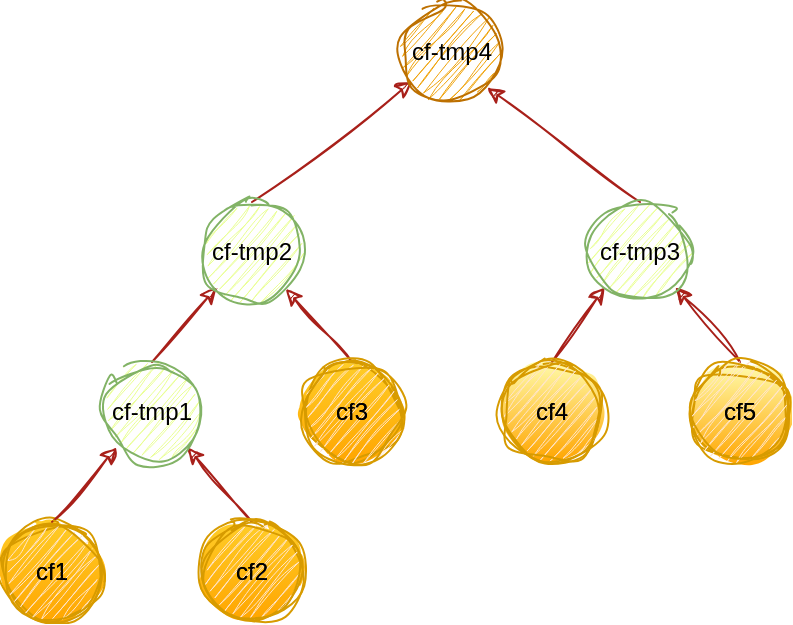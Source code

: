 <mxfile version="21.6.6" type="github" pages="5">
  <diagram name="第 1 页" id="LXAT2Luc7dhH_AOjybZF">
    <mxGraphModel dx="1050" dy="534" grid="1" gridSize="10" guides="1" tooltips="1" connect="1" arrows="1" fold="1" page="1" pageScale="1" pageWidth="827" pageHeight="1169" math="0" shadow="0">
      <root>
        <mxCell id="0" />
        <mxCell id="1" parent="0" />
        <mxCell id="K3JCw_G1mMEZ7kwNVYyT-5" value="cf1" style="ellipse;whiteSpace=wrap;html=1;aspect=fixed;labelBackgroundColor=none;fillColor=#ffcd28;strokeColor=#d79b00;gradientColor=#ffa500;rounded=1;sketch=1;curveFitting=1;jiggle=2;" parent="1" vertex="1">
          <mxGeometry x="70" y="320" width="50" height="50" as="geometry" />
        </mxCell>
        <mxCell id="K3JCw_G1mMEZ7kwNVYyT-17" style="rounded=1;orthogonalLoop=1;jettySize=auto;html=1;exitX=0.5;exitY=0;exitDx=0;exitDy=0;entryX=1;entryY=1;entryDx=0;entryDy=0;labelBackgroundColor=none;strokeColor=#A8201A;fontColor=default;sketch=1;curveFitting=1;jiggle=2;" parent="1" source="K3JCw_G1mMEZ7kwNVYyT-10" target="K3JCw_G1mMEZ7kwNVYyT-14" edge="1">
          <mxGeometry relative="1" as="geometry" />
        </mxCell>
        <mxCell id="K3JCw_G1mMEZ7kwNVYyT-10" value="cf2" style="ellipse;whiteSpace=wrap;html=1;aspect=fixed;labelBackgroundColor=none;fillColor=#ffcd28;strokeColor=#d79b00;gradientColor=#ffa500;rounded=1;sketch=1;curveFitting=1;jiggle=2;" parent="1" vertex="1">
          <mxGeometry x="170" y="320" width="50" height="50" as="geometry" />
        </mxCell>
        <mxCell id="K3JCw_G1mMEZ7kwNVYyT-20" style="rounded=1;orthogonalLoop=1;jettySize=auto;html=1;exitX=0.5;exitY=0;exitDx=0;exitDy=0;labelBackgroundColor=none;strokeColor=#A8201A;fontColor=default;sketch=1;curveFitting=1;jiggle=2;" parent="1" source="K3JCw_G1mMEZ7kwNVYyT-11" target="K3JCw_G1mMEZ7kwNVYyT-18" edge="1">
          <mxGeometry relative="1" as="geometry" />
        </mxCell>
        <mxCell id="K3JCw_G1mMEZ7kwNVYyT-11" value="cf3" style="ellipse;whiteSpace=wrap;html=1;aspect=fixed;labelBackgroundColor=none;fillColor=#ffcd28;strokeColor=#d79b00;gradientColor=#ffa500;rounded=1;shadow=0;sketch=1;curveFitting=1;jiggle=2;" parent="1" vertex="1">
          <mxGeometry x="220" y="240" width="50" height="50" as="geometry" />
        </mxCell>
        <mxCell id="K3JCw_G1mMEZ7kwNVYyT-22" style="rounded=1;orthogonalLoop=1;jettySize=auto;html=1;exitX=0.5;exitY=0;exitDx=0;exitDy=0;entryX=0;entryY=1;entryDx=0;entryDy=0;labelBackgroundColor=none;strokeColor=#A8201A;fontColor=default;sketch=1;curveFitting=1;jiggle=2;" parent="1" source="K3JCw_G1mMEZ7kwNVYyT-12" target="K3JCw_G1mMEZ7kwNVYyT-21" edge="1">
          <mxGeometry relative="1" as="geometry" />
        </mxCell>
        <mxCell id="K3JCw_G1mMEZ7kwNVYyT-12" value="cf4" style="ellipse;whiteSpace=wrap;html=1;aspect=fixed;labelBackgroundColor=none;fillColor=#FFFCAD;strokeColor=#d79b00;gradientColor=#ffa500;rounded=1;sketch=1;curveFitting=1;jiggle=2;" parent="1" vertex="1">
          <mxGeometry x="320" y="240" width="50" height="50" as="geometry" />
        </mxCell>
        <mxCell id="K3JCw_G1mMEZ7kwNVYyT-23" style="rounded=1;orthogonalLoop=1;jettySize=auto;html=1;exitX=0.5;exitY=0;exitDx=0;exitDy=0;entryX=1;entryY=1;entryDx=0;entryDy=0;labelBackgroundColor=none;strokeColor=#A8201A;fontColor=default;sketch=1;curveFitting=1;jiggle=2;" parent="1" source="K3JCw_G1mMEZ7kwNVYyT-13" target="K3JCw_G1mMEZ7kwNVYyT-21" edge="1">
          <mxGeometry relative="1" as="geometry" />
        </mxCell>
        <mxCell id="K3JCw_G1mMEZ7kwNVYyT-13" value="cf5" style="ellipse;whiteSpace=wrap;html=1;aspect=fixed;labelBackgroundColor=none;fillColor=#FFFCAD;strokeColor=#d79b00;gradientColor=#ffa500;rounded=1;sketch=1;curveFitting=1;jiggle=2;" parent="1" vertex="1">
          <mxGeometry x="414" y="240" width="50" height="50" as="geometry" />
        </mxCell>
        <mxCell id="K3JCw_G1mMEZ7kwNVYyT-19" style="rounded=1;orthogonalLoop=1;jettySize=auto;html=1;exitX=0.5;exitY=0;exitDx=0;exitDy=0;entryX=0;entryY=1;entryDx=0;entryDy=0;labelBackgroundColor=none;strokeColor=#A8201A;fontColor=default;sketch=1;curveFitting=1;jiggle=2;" parent="1" source="K3JCw_G1mMEZ7kwNVYyT-14" target="K3JCw_G1mMEZ7kwNVYyT-18" edge="1">
          <mxGeometry relative="1" as="geometry" />
        </mxCell>
        <mxCell id="K3JCw_G1mMEZ7kwNVYyT-14" value="cf-tmp1" style="ellipse;whiteSpace=wrap;html=1;aspect=fixed;labelBackgroundColor=none;fillColor=#EAFF94;strokeColor=#82b366;rounded=1;sketch=1;curveFitting=1;jiggle=2;" parent="1" vertex="1">
          <mxGeometry x="120" y="240" width="50" height="50" as="geometry" />
        </mxCell>
        <mxCell id="K3JCw_G1mMEZ7kwNVYyT-16" value="" style="endArrow=classic;html=1;rounded=1;exitX=0.5;exitY=0;exitDx=0;exitDy=0;entryX=0;entryY=1;entryDx=0;entryDy=0;labelBackgroundColor=none;strokeColor=#A8201A;fontColor=default;sketch=1;curveFitting=1;jiggle=2;" parent="1" source="K3JCw_G1mMEZ7kwNVYyT-5" target="K3JCw_G1mMEZ7kwNVYyT-14" edge="1">
          <mxGeometry width="50" height="50" relative="1" as="geometry">
            <mxPoint x="390" y="310" as="sourcePoint" />
            <mxPoint x="440" y="260" as="targetPoint" />
          </mxGeometry>
        </mxCell>
        <mxCell id="K3JCw_G1mMEZ7kwNVYyT-25" style="rounded=1;orthogonalLoop=1;jettySize=auto;html=1;exitX=0.5;exitY=0;exitDx=0;exitDy=0;labelBackgroundColor=none;strokeColor=#A8201A;fontColor=default;sketch=1;curveFitting=1;jiggle=2;" parent="1" source="K3JCw_G1mMEZ7kwNVYyT-18" target="K3JCw_G1mMEZ7kwNVYyT-24" edge="1">
          <mxGeometry relative="1" as="geometry" />
        </mxCell>
        <mxCell id="K3JCw_G1mMEZ7kwNVYyT-18" value="cf-tmp2" style="ellipse;whiteSpace=wrap;html=1;aspect=fixed;labelBackgroundColor=none;fillColor=#EAFF94;strokeColor=#82b366;rounded=1;sketch=1;curveFitting=1;jiggle=2;" parent="1" vertex="1">
          <mxGeometry x="170" y="160" width="50" height="50" as="geometry" />
        </mxCell>
        <mxCell id="K3JCw_G1mMEZ7kwNVYyT-26" style="rounded=1;orthogonalLoop=1;jettySize=auto;html=1;exitX=0.5;exitY=0;exitDx=0;exitDy=0;entryX=1;entryY=1;entryDx=0;entryDy=0;labelBackgroundColor=none;strokeColor=#A8201A;fontColor=default;sketch=1;curveFitting=1;jiggle=2;" parent="1" source="K3JCw_G1mMEZ7kwNVYyT-21" target="K3JCw_G1mMEZ7kwNVYyT-24" edge="1">
          <mxGeometry relative="1" as="geometry" />
        </mxCell>
        <mxCell id="K3JCw_G1mMEZ7kwNVYyT-21" value="cf-tmp3" style="ellipse;whiteSpace=wrap;html=1;aspect=fixed;labelBackgroundColor=none;fillColor=#EAFF94;strokeColor=#82b366;rounded=1;sketch=1;curveFitting=1;jiggle=2;" parent="1" vertex="1">
          <mxGeometry x="364" y="160" width="50" height="50" as="geometry" />
        </mxCell>
        <mxCell id="K3JCw_G1mMEZ7kwNVYyT-24" value="cf-tmp4" style="ellipse;whiteSpace=wrap;html=1;aspect=fixed;labelBackgroundColor=none;fillColor=#f0a30a;strokeColor=#BD7000;fontColor=#000000;rounded=1;sketch=1;curveFitting=1;jiggle=2;" parent="1" vertex="1">
          <mxGeometry x="270" y="60" width="50" height="50" as="geometry" />
        </mxCell>
        <mxCell id="K3JCw_G1mMEZ7kwNVYyT-35" value="cf1" style="ellipse;whiteSpace=wrap;html=1;aspect=fixed;labelBackgroundColor=none;fillColor=#ffe6cc;strokeColor=#d79b00;rounded=1;sketch=1;curveFitting=1;jiggle=2;" parent="1" vertex="1">
          <mxGeometry x="70" y="320" width="50" height="50" as="geometry" />
        </mxCell>
        <mxCell id="K3JCw_G1mMEZ7kwNVYyT-36" value="cf2" style="ellipse;whiteSpace=wrap;html=1;aspect=fixed;labelBackgroundColor=none;fillColor=#ffe6cc;strokeColor=#d79b00;rounded=1;sketch=1;curveFitting=1;jiggle=2;" parent="1" vertex="1">
          <mxGeometry x="170" y="320" width="50" height="50" as="geometry" />
        </mxCell>
        <mxCell id="K3JCw_G1mMEZ7kwNVYyT-37" value="cf3" style="ellipse;whiteSpace=wrap;html=1;aspect=fixed;labelBackgroundColor=none;fillColor=#ffe6cc;strokeColor=#d79b00;rounded=1;shadow=0;sketch=1;curveFitting=1;jiggle=2;" parent="1" vertex="1">
          <mxGeometry x="220" y="240" width="50" height="50" as="geometry" />
        </mxCell>
        <mxCell id="K3JCw_G1mMEZ7kwNVYyT-42" value="cf5" style="ellipse;whiteSpace=wrap;html=1;aspect=fixed;labelBackgroundColor=none;fillColor=#ffe6cc;strokeColor=#d79b00;rounded=1;sketch=1;curveFitting=1;jiggle=2;" parent="1" vertex="1">
          <mxGeometry x="414" y="240" width="50" height="50" as="geometry" />
        </mxCell>
        <mxCell id="K3JCw_G1mMEZ7kwNVYyT-43" value="cf4" style="ellipse;whiteSpace=wrap;html=1;aspect=fixed;labelBackgroundColor=none;fillColor=#ffe6cc;strokeColor=#d79b00;rounded=1;sketch=1;curveFitting=1;jiggle=2;" parent="1" vertex="1">
          <mxGeometry x="320" y="240" width="50" height="50" as="geometry" />
        </mxCell>
      </root>
    </mxGraphModel>
  </diagram>
  <diagram id="FbUwRiShPFvnGJdbh5Nm" name="第 2 页">
    <mxGraphModel dx="1050" dy="534" grid="1" gridSize="10" guides="1" tooltips="1" connect="1" arrows="1" fold="1" page="1" pageScale="1" pageWidth="827" pageHeight="1169" math="0" shadow="0">
      <root>
        <mxCell id="0" />
        <mxCell id="1" parent="0" />
        <mxCell id="YNH4hVQxoiGxfMYPuk_M-8" value="cp" style="swimlane;whiteSpace=wrap;html=1;sketch=1;hachureGap=4;jiggle=2;curveFitting=1;fontFamily=Architects Daughter;fontSource=https%3A%2F%2Ffonts.googleapis.com%2Fcss%3Ffamily%3DArchitects%2BDaughter;fontSize=20;fillColor=#d5e8d4;strokeColor=#82b366;" parent="1" vertex="1">
          <mxGeometry x="270" y="40" width="200" height="190" as="geometry" />
        </mxCell>
        <mxCell id="YNH4hVQxoiGxfMYPuk_M-3" value="cf" style="rounded=0;whiteSpace=wrap;html=1;sketch=1;hachureGap=4;jiggle=2;curveFitting=1;fontFamily=Architects Daughter;fontSource=https%3A%2F%2Ffonts.googleapis.com%2Fcss%3Ffamily%3DArchitects%2BDaughter;fontSize=20;fillColor=#fff2cc;strokeColor=#d6b656;" parent="YNH4hVQxoiGxfMYPuk_M-8" vertex="1">
          <mxGeometry x="90" y="30" width="90" height="40" as="geometry" />
        </mxCell>
        <mxCell id="YNH4hVQxoiGxfMYPuk_M-9" value="dep" style="text;html=1;align=center;verticalAlign=middle;resizable=0;points=[];autosize=1;strokeColor=none;fillColor=none;fontSize=20;fontFamily=Architects Daughter;" parent="YNH4hVQxoiGxfMYPuk_M-8" vertex="1">
          <mxGeometry x="10" y="30" width="60" height="40" as="geometry" />
        </mxCell>
        <mxCell id="YNH4hVQxoiGxfMYPuk_M-10" value="cf" style="rounded=0;whiteSpace=wrap;html=1;sketch=1;hachureGap=4;jiggle=2;curveFitting=1;fontFamily=Architects Daughter;fontSource=https%3A%2F%2Ffonts.googleapis.com%2Fcss%3Ffamily%3DArchitects%2BDaughter;fontSize=20;fillColor=#fff2cc;strokeColor=#d6b656;" parent="YNH4hVQxoiGxfMYPuk_M-8" vertex="1">
          <mxGeometry x="90" y="80" width="90" height="40" as="geometry" />
        </mxCell>
        <mxCell id="YNH4hVQxoiGxfMYPuk_M-11" value="src" style="text;html=1;align=center;verticalAlign=middle;resizable=0;points=[];autosize=1;strokeColor=none;fillColor=none;fontSize=20;fontFamily=Architects Daughter;" parent="YNH4hVQxoiGxfMYPuk_M-8" vertex="1">
          <mxGeometry x="10" y="80" width="60" height="40" as="geometry" />
        </mxCell>
        <mxCell id="YNH4hVQxoiGxfMYPuk_M-13" value="fn" style="text;html=1;align=center;verticalAlign=middle;resizable=0;points=[];autosize=1;strokeColor=none;fillColor=none;fontSize=20;fontFamily=Architects Daughter;" parent="YNH4hVQxoiGxfMYPuk_M-8" vertex="1">
          <mxGeometry x="15" y="134" width="50" height="40" as="geometry" />
        </mxCell>
        <mxCell id="YNH4hVQxoiGxfMYPuk_M-15" value="fn" style="ellipse;whiteSpace=wrap;html=1;sketch=1;hachureGap=4;jiggle=2;curveFitting=1;fontFamily=Architects Daughter;fontSource=https%3A%2F%2Ffonts.googleapis.com%2Fcss%3Ffamily%3DArchitects%2BDaughter;fontSize=20;fillColor=#d5e8d4;strokeColor=#82b366;" parent="YNH4hVQxoiGxfMYPuk_M-8" vertex="1">
          <mxGeometry x="90" y="134" width="90" height="40" as="geometry" />
        </mxCell>
      </root>
    </mxGraphModel>
  </diagram>
  <diagram id="aX4FU4fKTrS_21iSkd5d" name="第 3 页">
    <mxGraphModel dx="1877" dy="534" grid="1" gridSize="10" guides="1" tooltips="1" connect="1" arrows="1" fold="1" page="1" pageScale="1" pageWidth="827" pageHeight="1169" math="0" shadow="0">
      <root>
        <mxCell id="0" />
        <mxCell id="1" parent="0" />
        <mxCell id="6LXy9FuUNTCNzrptZA1h-67" value="" style="edgeStyle=orthogonalEdgeStyle;rounded=0;hachureGap=4;orthogonalLoop=1;jettySize=auto;html=1;fontFamily=Architects Daughter;fontSource=https%3A%2F%2Ffonts.googleapis.com%2Fcss%3Ffamily%3DArchitects%2BDaughter;fontSize=16;exitX=1;exitY=0.5;exitDx=0;exitDy=0;strokeColor=#000000;" parent="1" source="6LXy9FuUNTCNzrptZA1h-62" target="6LXy9FuUNTCNzrptZA1h-66" edge="1">
          <mxGeometry relative="1" as="geometry" />
        </mxCell>
        <mxCell id="6LXy9FuUNTCNzrptZA1h-59" value="" style="shape=table;startSize=0;container=1;collapsible=0;childLayout=tableLayout;hachureGap=4;fontFamily=Architects Daughter;fontSource=https%3A%2F%2Ffonts.googleapis.com%2Fcss%3Ffamily%3DArchitects%2BDaughter;fontSize=20;fillColor=#fff2cc;strokeColor=#d6b656;" parent="1" vertex="1">
          <mxGeometry x="-70" y="100" width="120" height="80" as="geometry" />
        </mxCell>
        <mxCell id="6LXy9FuUNTCNzrptZA1h-60" value="" style="shape=tableRow;horizontal=0;startSize=0;swimlaneHead=0;swimlaneBody=0;strokeColor=inherit;top=0;left=0;bottom=0;right=0;collapsible=0;dropTarget=0;fillColor=none;points=[[0,0.5],[1,0.5]];portConstraint=eastwest;hachureGap=4;fontFamily=Architects Daughter;fontSource=https%3A%2F%2Ffonts.googleapis.com%2Fcss%3Ffamily%3DArchitects%2BDaughter;fontSize=20;" parent="6LXy9FuUNTCNzrptZA1h-59" vertex="1">
          <mxGeometry width="120" height="40" as="geometry" />
        </mxCell>
        <mxCell id="6LXy9FuUNTCNzrptZA1h-61" value="0" style="shape=partialRectangle;html=1;whiteSpace=wrap;connectable=0;strokeColor=inherit;overflow=hidden;fillColor=none;top=0;left=0;bottom=0;right=0;pointerEvents=1;hachureGap=4;fontFamily=Architects Daughter;fontSource=https%3A%2F%2Ffonts.googleapis.com%2Fcss%3Ffamily%3DArchitects%2BDaughter;fontSize=20;" parent="6LXy9FuUNTCNzrptZA1h-60" vertex="1">
          <mxGeometry width="120" height="40" as="geometry">
            <mxRectangle width="120" height="40" as="alternateBounds" />
          </mxGeometry>
        </mxCell>
        <mxCell id="6LXy9FuUNTCNzrptZA1h-62" value="" style="shape=tableRow;horizontal=0;startSize=0;swimlaneHead=0;swimlaneBody=0;strokeColor=inherit;top=0;left=0;bottom=0;right=0;collapsible=0;dropTarget=0;fillColor=none;points=[[0,0.5],[1,0.5]];portConstraint=eastwest;hachureGap=4;fontFamily=Architects Daughter;fontSource=https%3A%2F%2Ffonts.googleapis.com%2Fcss%3Ffamily%3DArchitects%2BDaughter;fontSize=20;" parent="6LXy9FuUNTCNzrptZA1h-59" vertex="1">
          <mxGeometry y="40" width="120" height="40" as="geometry" />
        </mxCell>
        <mxCell id="6LXy9FuUNTCNzrptZA1h-63" value="1" style="shape=partialRectangle;html=1;whiteSpace=wrap;connectable=0;strokeColor=inherit;overflow=hidden;fillColor=none;top=0;left=0;bottom=0;right=0;pointerEvents=1;hachureGap=4;fontFamily=Architects Daughter;fontSource=https%3A%2F%2Ffonts.googleapis.com%2Fcss%3Ffamily%3DArchitects%2BDaughter;fontSize=20;" parent="6LXy9FuUNTCNzrptZA1h-62" vertex="1">
          <mxGeometry width="120" height="40" as="geometry">
            <mxRectangle width="120" height="40" as="alternateBounds" />
          </mxGeometry>
        </mxCell>
        <mxCell id="6LXy9FuUNTCNzrptZA1h-69" value="" style="edgeStyle=orthogonalEdgeStyle;rounded=0;hachureGap=4;orthogonalLoop=1;jettySize=auto;html=1;fontFamily=Architects Daughter;fontSource=https%3A%2F%2Ffonts.googleapis.com%2Fcss%3Ffamily%3DArchitects%2BDaughter;fontSize=16;fillColor=#f8cecc;strokeColor=#000000;" parent="1" source="6LXy9FuUNTCNzrptZA1h-66" target="6LXy9FuUNTCNzrptZA1h-68" edge="1">
          <mxGeometry relative="1" as="geometry" />
        </mxCell>
        <mxCell id="6LXy9FuUNTCNzrptZA1h-66" value="A&lt;br&gt;3" style="ellipse;whiteSpace=wrap;html=1;fontSize=20;fontFamily=Architects Daughter;fillColor=#f8cecc;strokeColor=#b85450;startSize=0;hachureGap=4;fontSource=https%3A%2F%2Ffonts.googleapis.com%2Fcss%3Ffamily%3DArchitects%2BDaughter;" parent="1" vertex="1">
          <mxGeometry x="100" y="120" width="80" height="80" as="geometry" />
        </mxCell>
        <mxCell id="6LXy9FuUNTCNzrptZA1h-71" value="" style="edgeStyle=orthogonalEdgeStyle;rounded=0;hachureGap=4;orthogonalLoop=1;jettySize=auto;html=1;fontFamily=Architects Daughter;fontSource=https%3A%2F%2Ffonts.googleapis.com%2Fcss%3Ffamily%3DArchitects%2BDaughter;fontSize=16;fillColor=#f8cecc;strokeColor=#000000;" parent="1" source="6LXy9FuUNTCNzrptZA1h-68" target="6LXy9FuUNTCNzrptZA1h-70" edge="1">
          <mxGeometry relative="1" as="geometry" />
        </mxCell>
        <mxCell id="6LXy9FuUNTCNzrptZA1h-68" value="B&lt;br&gt;7" style="ellipse;whiteSpace=wrap;html=1;fontSize=20;fontFamily=Architects Daughter;fillColor=#f8cecc;strokeColor=#b85450;startSize=0;hachureGap=4;fontSource=https%3A%2F%2Ffonts.googleapis.com%2Fcss%3Ffamily%3DArchitects%2BDaughter;" parent="1" vertex="1">
          <mxGeometry x="230" y="120" width="80" height="80" as="geometry" />
        </mxCell>
        <mxCell id="6LXy9FuUNTCNzrptZA1h-73" value="" style="edgeStyle=orthogonalEdgeStyle;rounded=0;hachureGap=4;orthogonalLoop=1;jettySize=auto;html=1;fontFamily=Architects Daughter;fontSource=https%3A%2F%2Ffonts.googleapis.com%2Fcss%3Ffamily%3DArchitects%2BDaughter;fontSize=16;fillColor=#f8cecc;strokeColor=#000000;" parent="1" source="6LXy9FuUNTCNzrptZA1h-70" target="6LXy9FuUNTCNzrptZA1h-72" edge="1">
          <mxGeometry relative="1" as="geometry" />
        </mxCell>
        <mxCell id="6LXy9FuUNTCNzrptZA1h-70" value="C&lt;br&gt;5" style="ellipse;whiteSpace=wrap;html=1;fontSize=20;fontFamily=Architects Daughter;fillColor=#f8cecc;strokeColor=#b85450;startSize=0;hachureGap=4;fontSource=https%3A%2F%2Ffonts.googleapis.com%2Fcss%3Ffamily%3DArchitects%2BDaughter;" parent="1" vertex="1">
          <mxGeometry x="360" y="120" width="80" height="80" as="geometry" />
        </mxCell>
        <mxCell id="6LXy9FuUNTCNzrptZA1h-72" value="D&lt;br&gt;4" style="ellipse;whiteSpace=wrap;html=1;fontSize=20;fontFamily=Architects Daughter;fillColor=#f8cecc;strokeColor=#b85450;startSize=0;hachureGap=4;fontSource=https%3A%2F%2Ffonts.googleapis.com%2Fcss%3Ffamily%3DArchitects%2BDaughter;" parent="1" vertex="1">
          <mxGeometry x="490" y="120" width="80" height="80" as="geometry" />
        </mxCell>
        <mxCell id="6LXy9FuUNTCNzrptZA1h-75" value="" style="shape=table;startSize=0;container=1;collapsible=0;childLayout=tableLayout;hachureGap=4;fontFamily=Architects Daughter;fontSource=https%3A%2F%2Ffonts.googleapis.com%2Fcss%3Ffamily%3DArchitects%2BDaughter;fontSize=20;swimlaneLine=1;fillColor=#ffe6cc;strokeColor=#d79b00;swimlaneFillColor=none;gradientColor=none;" parent="1" vertex="1">
          <mxGeometry x="-60" y="320" width="120" height="160" as="geometry" />
        </mxCell>
        <mxCell id="6LXy9FuUNTCNzrptZA1h-76" value="" style="shape=tableRow;horizontal=0;startSize=0;swimlaneHead=0;swimlaneBody=0;strokeColor=#d79b00;top=0;left=0;bottom=0;right=0;collapsible=0;dropTarget=0;fillColor=#ffe6cc;points=[[0,0.5],[1,0.5]];portConstraint=eastwest;sketch=1;hachureGap=4;jiggle=2;curveFitting=1;fontFamily=Architects Daughter;fontSource=https%3A%2F%2Ffonts.googleapis.com%2Fcss%3Ffamily%3DArchitects%2BDaughter;fontSize=20;swimlaneLine=1;swimlaneFillColor=none;gradientColor=none;" parent="6LXy9FuUNTCNzrptZA1h-75" vertex="1">
          <mxGeometry width="120" height="40" as="geometry" />
        </mxCell>
        <mxCell id="6LXy9FuUNTCNzrptZA1h-77" value="0" style="shape=partialRectangle;html=1;whiteSpace=wrap;connectable=0;strokeColor=#d79b00;overflow=hidden;fillColor=#ffe6cc;top=0;left=0;bottom=0;right=0;pointerEvents=1;sketch=1;hachureGap=4;jiggle=2;curveFitting=1;fontFamily=Architects Daughter;fontSource=https%3A%2F%2Ffonts.googleapis.com%2Fcss%3Ffamily%3DArchitects%2BDaughter;fontSize=20;swimlaneLine=1;swimlaneFillColor=none;gradientColor=none;" parent="6LXy9FuUNTCNzrptZA1h-76" vertex="1">
          <mxGeometry width="120" height="40" as="geometry">
            <mxRectangle width="120" height="40" as="alternateBounds" />
          </mxGeometry>
        </mxCell>
        <mxCell id="6LXy9FuUNTCNzrptZA1h-78" value="" style="shape=tableRow;horizontal=0;startSize=0;swimlaneHead=0;swimlaneBody=0;strokeColor=#d79b00;top=0;left=0;bottom=0;right=0;collapsible=0;dropTarget=0;fillColor=#ffe6cc;points=[[0,0.5],[1,0.5]];portConstraint=eastwest;sketch=1;hachureGap=4;jiggle=2;curveFitting=1;fontFamily=Architects Daughter;fontSource=https%3A%2F%2Ffonts.googleapis.com%2Fcss%3Ffamily%3DArchitects%2BDaughter;fontSize=20;swimlaneLine=1;swimlaneFillColor=none;gradientColor=none;" parent="6LXy9FuUNTCNzrptZA1h-75" vertex="1">
          <mxGeometry y="40" width="120" height="40" as="geometry" />
        </mxCell>
        <mxCell id="6LXy9FuUNTCNzrptZA1h-79" value="1" style="shape=partialRectangle;html=1;whiteSpace=wrap;connectable=0;strokeColor=#d79b00;overflow=hidden;fillColor=#ffe6cc;top=0;left=0;bottom=0;right=0;pointerEvents=1;sketch=1;hachureGap=4;jiggle=2;curveFitting=1;fontFamily=Architects Daughter;fontSource=https%3A%2F%2Ffonts.googleapis.com%2Fcss%3Ffamily%3DArchitects%2BDaughter;fontSize=20;swimlaneLine=1;swimlaneFillColor=none;gradientColor=none;" parent="6LXy9FuUNTCNzrptZA1h-78" vertex="1">
          <mxGeometry width="120" height="40" as="geometry">
            <mxRectangle width="120" height="40" as="alternateBounds" />
          </mxGeometry>
        </mxCell>
        <mxCell id="6LXy9FuUNTCNzrptZA1h-80" value="" style="shape=tableRow;horizontal=0;startSize=0;swimlaneHead=0;swimlaneBody=0;strokeColor=#d79b00;top=0;left=0;bottom=0;right=0;collapsible=0;dropTarget=0;fillColor=#ffe6cc;points=[[0,0.5],[1,0.5]];portConstraint=eastwest;sketch=1;hachureGap=4;jiggle=2;curveFitting=1;fontFamily=Architects Daughter;fontSource=https%3A%2F%2Ffonts.googleapis.com%2Fcss%3Ffamily%3DArchitects%2BDaughter;fontSize=20;swimlaneLine=1;swimlaneFillColor=none;gradientColor=none;" parent="6LXy9FuUNTCNzrptZA1h-75" vertex="1">
          <mxGeometry y="80" width="120" height="40" as="geometry" />
        </mxCell>
        <mxCell id="6LXy9FuUNTCNzrptZA1h-81" value="2" style="shape=partialRectangle;html=1;whiteSpace=wrap;connectable=0;strokeColor=#d79b00;overflow=hidden;fillColor=#ffe6cc;top=0;left=0;bottom=0;right=0;pointerEvents=1;sketch=1;hachureGap=4;jiggle=2;curveFitting=1;fontFamily=Architects Daughter;fontSource=https%3A%2F%2Ffonts.googleapis.com%2Fcss%3Ffamily%3DArchitects%2BDaughter;fontSize=20;swimlaneLine=1;swimlaneFillColor=none;gradientColor=none;" parent="6LXy9FuUNTCNzrptZA1h-80" vertex="1">
          <mxGeometry width="120" height="40" as="geometry">
            <mxRectangle width="120" height="40" as="alternateBounds" />
          </mxGeometry>
        </mxCell>
        <mxCell id="6LXy9FuUNTCNzrptZA1h-82" value="" style="shape=tableRow;horizontal=0;startSize=0;swimlaneHead=0;swimlaneBody=0;strokeColor=#d79b00;top=0;left=0;bottom=0;right=0;collapsible=0;dropTarget=0;fillColor=#ffe6cc;points=[[0,0.5],[1,0.5]];portConstraint=eastwest;sketch=1;hachureGap=4;jiggle=2;curveFitting=1;fontFamily=Architects Daughter;fontSource=https%3A%2F%2Ffonts.googleapis.com%2Fcss%3Ffamily%3DArchitects%2BDaughter;fontSize=20;swimlaneLine=1;swimlaneFillColor=none;gradientColor=none;" parent="6LXy9FuUNTCNzrptZA1h-75" vertex="1">
          <mxGeometry y="120" width="120" height="40" as="geometry" />
        </mxCell>
        <mxCell id="6LXy9FuUNTCNzrptZA1h-83" value="3" style="shape=partialRectangle;html=1;whiteSpace=wrap;connectable=0;strokeColor=#d79b00;overflow=hidden;fillColor=#ffe6cc;top=0;left=0;bottom=0;right=0;pointerEvents=1;sketch=1;hachureGap=4;jiggle=2;curveFitting=1;fontFamily=Architects Daughter;fontSource=https%3A%2F%2Ffonts.googleapis.com%2Fcss%3Ffamily%3DArchitects%2BDaughter;fontSize=20;swimlaneLine=1;swimlaneFillColor=none;gradientColor=none;" parent="6LXy9FuUNTCNzrptZA1h-82" vertex="1">
          <mxGeometry width="120" height="40" as="geometry">
            <mxRectangle width="120" height="40" as="alternateBounds" />
          </mxGeometry>
        </mxCell>
        <mxCell id="6LXy9FuUNTCNzrptZA1h-84" value="" style="edgeStyle=orthogonalEdgeStyle;rounded=0;hachureGap=4;orthogonalLoop=1;jettySize=auto;html=1;fontFamily=Architects Daughter;fontSource=https%3A%2F%2Ffonts.googleapis.com%2Fcss%3Ffamily%3DArchitects%2BDaughter;fontSize=16;fillColor=#f8cecc;strokeColor=#000000;" parent="1" source="6LXy9FuUNTCNzrptZA1h-85" target="6LXy9FuUNTCNzrptZA1h-87" edge="1">
          <mxGeometry relative="1" as="geometry" />
        </mxCell>
        <mxCell id="6LXy9FuUNTCNzrptZA1h-85" value="D&lt;br style=&quot;border-color: var(--border-color);&quot;&gt;4" style="ellipse;whiteSpace=wrap;html=1;fontSize=20;fontFamily=Architects Daughter;fillColor=#f8cecc;strokeColor=#b85450;startSize=0;hachureGap=4;fontSource=https%3A%2F%2Ffonts.googleapis.com%2Fcss%3Ffamily%3DArchitects%2BDaughter;" parent="1" vertex="1">
          <mxGeometry x="110" y="420" width="80" height="80" as="geometry" />
        </mxCell>
        <mxCell id="6LXy9FuUNTCNzrptZA1h-93" style="edgeStyle=orthogonalEdgeStyle;rounded=0;hachureGap=4;orthogonalLoop=1;jettySize=auto;html=1;exitX=1;exitY=0.5;exitDx=0;exitDy=0;entryX=0;entryY=0.5;entryDx=0;entryDy=0;fontFamily=Architects Daughter;fontSource=https%3A%2F%2Ffonts.googleapis.com%2Fcss%3Ffamily%3DArchitects%2BDaughter;fontSize=16;" parent="1" source="6LXy9FuUNTCNzrptZA1h-87" target="6LXy9FuUNTCNzrptZA1h-90" edge="1">
          <mxGeometry relative="1" as="geometry" />
        </mxCell>
        <mxCell id="6LXy9FuUNTCNzrptZA1h-87" value="B&lt;br&gt;7" style="ellipse;whiteSpace=wrap;html=1;fontSize=20;fontFamily=Architects Daughter;fillColor=#f8cecc;strokeColor=#b85450;startSize=0;hachureGap=4;fontSource=https%3A%2F%2Ffonts.googleapis.com%2Fcss%3Ffamily%3DArchitects%2BDaughter;" parent="1" vertex="1">
          <mxGeometry x="240" y="420" width="80" height="80" as="geometry" />
        </mxCell>
        <mxCell id="6LXy9FuUNTCNzrptZA1h-95" value="" style="edgeStyle=orthogonalEdgeStyle;rounded=0;hachureGap=4;orthogonalLoop=1;jettySize=auto;html=1;fontFamily=Architects Daughter;fontSource=https%3A%2F%2Ffonts.googleapis.com%2Fcss%3Ffamily%3DArchitects%2BDaughter;fontSize=16;entryX=0;entryY=0.5;entryDx=0;entryDy=0;" parent="1" source="6LXy9FuUNTCNzrptZA1h-89" target="6LXy9FuUNTCNzrptZA1h-96" edge="1">
          <mxGeometry relative="1" as="geometry">
            <mxPoint x="310" y="360" as="targetPoint" />
          </mxGeometry>
        </mxCell>
        <mxCell id="6LXy9FuUNTCNzrptZA1h-89" value="A&lt;br&gt;5" style="ellipse;whiteSpace=wrap;html=1;fontSize=20;fontFamily=Architects Daughter;fillColor=#f8cecc;strokeColor=#b85450;startSize=0;hachureGap=4;fontSource=https%3A%2F%2Ffonts.googleapis.com%2Fcss%3Ffamily%3DArchitects%2BDaughter;" parent="1" vertex="1">
          <mxGeometry x="110" y="320" width="80" height="80" as="geometry" />
        </mxCell>
        <mxCell id="6LXy9FuUNTCNzrptZA1h-90" value="A&lt;br style=&quot;border-color: var(--border-color);&quot;&gt;3" style="ellipse;whiteSpace=wrap;html=1;fontSize=20;fontFamily=Architects Daughter;fillColor=#f8cecc;strokeColor=#b85450;startSize=0;hachureGap=4;fontSource=https%3A%2F%2Ffonts.googleapis.com%2Fcss%3Ffamily%3DArchitects%2BDaughter;" parent="1" vertex="1">
          <mxGeometry x="373.5" y="420" width="80" height="80" as="geometry" />
        </mxCell>
        <mxCell id="6LXy9FuUNTCNzrptZA1h-91" style="edgeStyle=orthogonalEdgeStyle;rounded=0;hachureGap=4;orthogonalLoop=1;jettySize=auto;html=1;exitX=1;exitY=0.5;exitDx=0;exitDy=0;entryX=0;entryY=0.5;entryDx=0;entryDy=0;fontFamily=Architects Daughter;fontSource=https%3A%2F%2Ffonts.googleapis.com%2Fcss%3Ffamily%3DArchitects%2BDaughter;fontSize=16;" parent="1" source="6LXy9FuUNTCNzrptZA1h-82" target="6LXy9FuUNTCNzrptZA1h-85" edge="1">
          <mxGeometry relative="1" as="geometry" />
        </mxCell>
        <mxCell id="6LXy9FuUNTCNzrptZA1h-92" style="rounded=0;sketch=1;hachureGap=4;jiggle=2;curveFitting=1;orthogonalLoop=1;jettySize=auto;html=1;exitX=1;exitY=0.5;exitDx=0;exitDy=0;fontFamily=Architects Daughter;fontSource=https%3A%2F%2Ffonts.googleapis.com%2Fcss%3Ffamily%3DArchitects%2BDaughter;fontSize=16;entryX=0;entryY=0.5;entryDx=0;entryDy=0;" parent="1" source="6LXy9FuUNTCNzrptZA1h-78" target="6LXy9FuUNTCNzrptZA1h-89" edge="1">
          <mxGeometry relative="1" as="geometry">
            <mxPoint x="90" y="380" as="targetPoint" />
          </mxGeometry>
        </mxCell>
        <mxCell id="6LXy9FuUNTCNzrptZA1h-96" value="NULL" style="text;html=1;strokeColor=none;fillColor=none;align=center;verticalAlign=middle;whiteSpace=wrap;rounded=0;fontSize=20;fontFamily=Architects Daughter;" parent="1" vertex="1">
          <mxGeometry x="250" y="345" width="60" height="30" as="geometry" />
        </mxCell>
      </root>
    </mxGraphModel>
  </diagram>
  <diagram id="JwnnHcCTlG35qpvH1nLm" name="第 4 页">
    <mxGraphModel dx="1050" dy="1703" grid="1" gridSize="10" guides="1" tooltips="1" connect="1" arrows="1" fold="1" page="1" pageScale="1" pageWidth="827" pageHeight="1169" math="0" shadow="0">
      <root>
        <mxCell id="0" />
        <mxCell id="1" parent="0" />
        <mxCell id="TRYM48ci0Z0StGSt9hAV-4" value="" style="edgeStyle=orthogonalEdgeStyle;rounded=0;orthogonalLoop=1;jettySize=auto;html=1;" parent="1" source="TRYM48ci0Z0StGSt9hAV-2" target="TRYM48ci0Z0StGSt9hAV-3" edge="1">
          <mxGeometry relative="1" as="geometry" />
        </mxCell>
        <mxCell id="TRYM48ci0Z0StGSt9hAV-2" value="开始" style="ellipse;whiteSpace=wrap;html=1;aspect=fixed;" parent="1" vertex="1">
          <mxGeometry x="20" y="110" width="80" height="80" as="geometry" />
        </mxCell>
        <mxCell id="TRYM48ci0Z0StGSt9hAV-6" value="" style="edgeStyle=orthogonalEdgeStyle;rounded=0;orthogonalLoop=1;jettySize=auto;html=1;" parent="1" edge="1">
          <mxGeometry relative="1" as="geometry">
            <mxPoint x="275" y="150" as="sourcePoint" />
            <mxPoint x="375" y="20" as="targetPoint" />
            <Array as="points">
              <mxPoint x="325" y="150" />
              <mxPoint x="325" y="20" />
            </Array>
          </mxGeometry>
        </mxCell>
        <mxCell id="TRYM48ci0Z0StGSt9hAV-10" value="" style="edgeStyle=orthogonalEdgeStyle;rounded=0;orthogonalLoop=1;jettySize=auto;html=1;entryX=0;entryY=0.5;entryDx=0;entryDy=0;" parent="1" target="TRYM48ci0Z0StGSt9hAV-9" edge="1">
          <mxGeometry relative="1" as="geometry">
            <mxPoint x="285" y="150" as="sourcePoint" />
            <mxPoint x="375" y="300" as="targetPoint" />
            <Array as="points">
              <mxPoint x="325" y="150" />
              <mxPoint x="325" y="290" />
            </Array>
          </mxGeometry>
        </mxCell>
        <mxCell id="TRYM48ci0Z0StGSt9hAV-3" value="task" style="rounded=1;whiteSpace=wrap;html=1;" parent="1" vertex="1">
          <mxGeometry x="160" y="120" width="120" height="60" as="geometry" />
        </mxCell>
        <mxCell id="TRYM48ci0Z0StGSt9hAV-5" value="task" style="rounded=1;whiteSpace=wrap;html=1;" parent="1" vertex="1">
          <mxGeometry x="380" width="120" height="60" as="geometry" />
        </mxCell>
        <mxCell id="TRYM48ci0Z0StGSt9hAV-7" value="异步task" style="rounded=1;whiteSpace=wrap;html=1;" parent="1" vertex="1">
          <mxGeometry x="540" y="420" width="120" height="60" as="geometry" />
        </mxCell>
        <mxCell id="TRYM48ci0Z0StGSt9hAV-12" value="" style="edgeStyle=orthogonalEdgeStyle;rounded=0;orthogonalLoop=1;jettySize=auto;html=1;exitX=1;exitY=0.5;exitDx=0;exitDy=0;" parent="1" source="TRYM48ci0Z0StGSt9hAV-5" target="TRYM48ci0Z0StGSt9hAV-11" edge="1">
          <mxGeometry relative="1" as="geometry" />
        </mxCell>
        <mxCell id="TRYM48ci0Z0StGSt9hAV-27" style="edgeStyle=orthogonalEdgeStyle;rounded=0;orthogonalLoop=1;jettySize=auto;html=1;exitX=0.5;exitY=1;exitDx=0;exitDy=0;entryX=0;entryY=0.5;entryDx=0;entryDy=0;dashed=1;" parent="1" source="TRYM48ci0Z0StGSt9hAV-9" target="TRYM48ci0Z0StGSt9hAV-7" edge="1">
          <mxGeometry relative="1" as="geometry" />
        </mxCell>
        <mxCell id="TRYM48ci0Z0StGSt9hAV-38" style="edgeStyle=orthogonalEdgeStyle;rounded=0;orthogonalLoop=1;jettySize=auto;html=1;exitX=1;exitY=0.5;exitDx=0;exitDy=0;entryX=0;entryY=0.5;entryDx=0;entryDy=0;" parent="1" edge="1">
          <mxGeometry relative="1" as="geometry">
            <mxPoint x="486" y="290" as="sourcePoint" />
            <mxPoint x="1177" y="150" as="targetPoint" />
            <Array as="points">
              <mxPoint x="1130" y="290" />
              <mxPoint x="1130" y="150" />
            </Array>
          </mxGeometry>
        </mxCell>
        <mxCell id="TRYM48ci0Z0StGSt9hAV-9" value="task" style="rounded=1;whiteSpace=wrap;html=1;" parent="1" vertex="1">
          <mxGeometry x="370" y="260" width="120" height="60" as="geometry" />
        </mxCell>
        <mxCell id="TRYM48ci0Z0StGSt9hAV-21" style="edgeStyle=orthogonalEdgeStyle;rounded=0;orthogonalLoop=1;jettySize=auto;html=1;exitX=1;exitY=0.5;exitDx=0;exitDy=0;" parent="1" source="TRYM48ci0Z0StGSt9hAV-11" target="TRYM48ci0Z0StGSt9hAV-20" edge="1">
          <mxGeometry relative="1" as="geometry" />
        </mxCell>
        <mxCell id="TRYM48ci0Z0StGSt9hAV-11" value="路由" style="rhombus;whiteSpace=wrap;html=1;rounded=1;" parent="1" vertex="1">
          <mxGeometry x="580" y="-10" width="80" height="80" as="geometry" />
        </mxCell>
        <mxCell id="TRYM48ci0Z0StGSt9hAV-15" value="task" style="rounded=1;whiteSpace=wrap;html=1;" parent="1" vertex="1">
          <mxGeometry x="760" y="-80" width="120" height="60" as="geometry" />
        </mxCell>
        <mxCell id="TRYM48ci0Z0StGSt9hAV-16" value="task" style="rounded=1;whiteSpace=wrap;html=1;" parent="1" vertex="1">
          <mxGeometry x="760" width="120" height="60" as="geometry" />
        </mxCell>
        <mxCell id="TRYM48ci0Z0StGSt9hAV-17" value="task" style="rounded=1;whiteSpace=wrap;html=1;" parent="1" vertex="1">
          <mxGeometry x="760" y="90" width="120" height="60" as="geometry" />
        </mxCell>
        <mxCell id="TRYM48ci0Z0StGSt9hAV-20" value="" style="strokeWidth=2;html=1;shape=mxgraph.flowchart.annotation_2;align=left;labelPosition=right;pointerEvents=1;" parent="1" vertex="1">
          <mxGeometry x="700" y="-70" width="60" height="200" as="geometry" />
        </mxCell>
        <mxCell id="TRYM48ci0Z0StGSt9hAV-24" value="" style="html=1;shadow=0;dashed=0;align=center;verticalAlign=middle;shape=mxgraph.arrows2.uTurnArrow;dy=4.2;arrowHead=26;dx2=23.8;direction=south;rotation=25;" parent="1" vertex="1">
          <mxGeometry x="450" y="220" width="80" height="50" as="geometry" />
        </mxCell>
        <mxCell id="TRYM48ci0Z0StGSt9hAV-26" value="重试" style="text;html=1;strokeColor=none;fillColor=none;align=center;verticalAlign=middle;whiteSpace=wrap;rounded=0;" parent="1" vertex="1">
          <mxGeometry x="460" y="230" width="60" height="30" as="geometry" />
        </mxCell>
        <mxCell id="TRYM48ci0Z0StGSt9hAV-30" value="taskGroup" style="text;html=1;strokeColor=none;fillColor=none;align=center;verticalAlign=middle;whiteSpace=wrap;rounded=0;" parent="1" vertex="1">
          <mxGeometry x="780" y="-130" width="60" height="30" as="geometry" />
        </mxCell>
        <mxCell id="TRYM48ci0Z0StGSt9hAV-35" style="edgeStyle=orthogonalEdgeStyle;rounded=0;orthogonalLoop=1;jettySize=auto;html=1;exitX=0;exitY=0.5;exitDx=0;exitDy=0;exitPerimeter=0;entryX=0;entryY=0.5;entryDx=0;entryDy=0;" parent="1" source="TRYM48ci0Z0StGSt9hAV-31" target="TRYM48ci0Z0StGSt9hAV-34" edge="1">
          <mxGeometry relative="1" as="geometry" />
        </mxCell>
        <mxCell id="TRYM48ci0Z0StGSt9hAV-31" value="" style="strokeWidth=2;html=1;shape=mxgraph.flowchart.annotation_2;align=left;labelPosition=right;pointerEvents=1;direction=west;" parent="1" vertex="1">
          <mxGeometry x="880" y="-70" width="50" height="200" as="geometry" />
        </mxCell>
        <mxCell id="TRYM48ci0Z0StGSt9hAV-39" style="edgeStyle=orthogonalEdgeStyle;rounded=0;orthogonalLoop=1;jettySize=auto;html=1;exitX=1;exitY=0.5;exitDx=0;exitDy=0;entryX=0;entryY=0.5;entryDx=0;entryDy=0;" parent="1" source="TRYM48ci0Z0StGSt9hAV-34" target="TRYM48ci0Z0StGSt9hAV-37" edge="1">
          <mxGeometry relative="1" as="geometry" />
        </mxCell>
        <mxCell id="TRYM48ci0Z0StGSt9hAV-34" value="task" style="rounded=1;whiteSpace=wrap;html=1;" parent="1" vertex="1">
          <mxGeometry x="970" width="120" height="60" as="geometry" />
        </mxCell>
        <mxCell id="TRYM48ci0Z0StGSt9hAV-41" value="" style="edgeStyle=orthogonalEdgeStyle;rounded=0;orthogonalLoop=1;jettySize=auto;html=1;" parent="1" source="TRYM48ci0Z0StGSt9hAV-37" target="TRYM48ci0Z0StGSt9hAV-40" edge="1">
          <mxGeometry relative="1" as="geometry" />
        </mxCell>
        <mxCell id="TRYM48ci0Z0StGSt9hAV-37" value="task" style="rounded=1;whiteSpace=wrap;html=1;" parent="1" vertex="1">
          <mxGeometry x="1170" y="120" width="120" height="60" as="geometry" />
        </mxCell>
        <mxCell id="TRYM48ci0Z0StGSt9hAV-40" value="结束" style="ellipse;whiteSpace=wrap;html=1;rounded=1;" parent="1" vertex="1">
          <mxGeometry x="1360" y="110" width="80" height="80" as="geometry" />
        </mxCell>
      </root>
    </mxGraphModel>
  </diagram>
  <diagram id="9V5LMy73jnfUFvYYuYQu" name="第 5 页">
    <mxGraphModel dx="1877" dy="534" grid="1" gridSize="10" guides="1" tooltips="1" connect="1" arrows="1" fold="1" page="1" pageScale="1" pageWidth="827" pageHeight="1169" math="0" shadow="0">
      <root>
        <mxCell id="0" />
        <mxCell id="1" parent="0" />
        <mxCell id="hMHWT8pa8ZcwZ5eRJc6M-27" style="edgeStyle=orthogonalEdgeStyle;rounded=0;orthogonalLoop=1;jettySize=auto;html=1;exitX=1;exitY=0.5;exitDx=0;exitDy=0;entryX=0;entryY=0.5;entryDx=0;entryDy=0;" edge="1" parent="1" source="hMHWT8pa8ZcwZ5eRJc6M-2" target="hMHWT8pa8ZcwZ5eRJc6M-3">
          <mxGeometry relative="1" as="geometry" />
        </mxCell>
        <mxCell id="hMHWT8pa8ZcwZ5eRJc6M-76" style="edgeStyle=orthogonalEdgeStyle;rounded=0;orthogonalLoop=1;jettySize=auto;html=1;exitX=0.5;exitY=1;exitDx=0;exitDy=0;entryX=0.5;entryY=0;entryDx=0;entryDy=0;" edge="1" parent="1" source="hMHWT8pa8ZcwZ5eRJc6M-2" target="hMHWT8pa8ZcwZ5eRJc6M-25">
          <mxGeometry relative="1" as="geometry" />
        </mxCell>
        <mxCell id="hMHWT8pa8ZcwZ5eRJc6M-2" value="executable" style="rounded=1;whiteSpace=wrap;html=1;" vertex="1" parent="1">
          <mxGeometry x="180" y="100" width="100" height="50" as="geometry" />
        </mxCell>
        <mxCell id="hMHWT8pa8ZcwZ5eRJc6M-14" style="edgeStyle=orthogonalEdgeStyle;rounded=0;orthogonalLoop=1;jettySize=auto;html=1;exitX=1;exitY=0.5;exitDx=0;exitDy=0;entryX=0;entryY=0.5;entryDx=0;entryDy=0;" edge="1" parent="1" source="hMHWT8pa8ZcwZ5eRJc6M-3" target="hMHWT8pa8ZcwZ5eRJc6M-6">
          <mxGeometry relative="1" as="geometry" />
        </mxCell>
        <mxCell id="hMHWT8pa8ZcwZ5eRJc6M-3" value="task" style="rounded=1;whiteSpace=wrap;html=1;" vertex="1" parent="1">
          <mxGeometry x="320" y="100" width="100" height="50" as="geometry" />
        </mxCell>
        <mxCell id="hMHWT8pa8ZcwZ5eRJc6M-15" style="edgeStyle=orthogonalEdgeStyle;rounded=0;orthogonalLoop=1;jettySize=auto;html=1;exitX=1;exitY=0.5;exitDx=0;exitDy=0;entryX=0;entryY=0.5;entryDx=0;entryDy=0;" edge="1" parent="1" source="hMHWT8pa8ZcwZ5eRJc6M-6" target="hMHWT8pa8ZcwZ5eRJc6M-11">
          <mxGeometry relative="1" as="geometry" />
        </mxCell>
        <mxCell id="hMHWT8pa8ZcwZ5eRJc6M-6" value="group" style="rounded=1;whiteSpace=wrap;html=1;" vertex="1" parent="1">
          <mxGeometry x="460" y="100" width="100" height="50" as="geometry" />
        </mxCell>
        <mxCell id="hMHWT8pa8ZcwZ5eRJc6M-11" value="flow" style="rounded=1;whiteSpace=wrap;html=1;" vertex="1" parent="1">
          <mxGeometry x="590" y="100" width="100" height="50" as="geometry" />
        </mxCell>
        <mxCell id="hMHWT8pa8ZcwZ5eRJc6M-44" style="edgeStyle=orthogonalEdgeStyle;rounded=0;orthogonalLoop=1;jettySize=auto;html=1;exitX=0.5;exitY=1;exitDx=0;exitDy=0;" edge="1" parent="1" source="hMHWT8pa8ZcwZ5eRJc6M-18" target="hMHWT8pa8ZcwZ5eRJc6M-3">
          <mxGeometry relative="1" as="geometry" />
        </mxCell>
        <mxCell id="hMHWT8pa8ZcwZ5eRJc6M-18" value="lifecycle" style="rounded=1;whiteSpace=wrap;html=1;" vertex="1" parent="1">
          <mxGeometry x="375" width="100" height="50" as="geometry" />
        </mxCell>
        <mxCell id="hMHWT8pa8ZcwZ5eRJc6M-43" style="edgeStyle=orthogonalEdgeStyle;rounded=0;orthogonalLoop=1;jettySize=auto;html=1;exitX=0.5;exitY=1;exitDx=0;exitDy=0;" edge="1" parent="1" source="hMHWT8pa8ZcwZ5eRJc6M-20" target="hMHWT8pa8ZcwZ5eRJc6M-3">
          <mxGeometry relative="1" as="geometry" />
        </mxCell>
        <mxCell id="hMHWT8pa8ZcwZ5eRJc6M-20" value="retry" style="rounded=1;whiteSpace=wrap;html=1;" vertex="1" parent="1">
          <mxGeometry x="265" width="100" height="50" as="geometry" />
        </mxCell>
        <mxCell id="hMHWT8pa8ZcwZ5eRJc6M-24" value="" style="edgeStyle=orthogonalEdgeStyle;rounded=0;orthogonalLoop=1;jettySize=auto;html=1;" edge="1" parent="1" source="hMHWT8pa8ZcwZ5eRJc6M-21" target="hMHWT8pa8ZcwZ5eRJc6M-23">
          <mxGeometry relative="1" as="geometry" />
        </mxCell>
        <mxCell id="hMHWT8pa8ZcwZ5eRJc6M-78" style="edgeStyle=orthogonalEdgeStyle;rounded=0;orthogonalLoop=1;jettySize=auto;html=1;exitX=1;exitY=0.5;exitDx=0;exitDy=0;entryX=0;entryY=0.5;entryDx=0;entryDy=0;" edge="1" parent="1" source="hMHWT8pa8ZcwZ5eRJc6M-21" target="hMHWT8pa8ZcwZ5eRJc6M-77">
          <mxGeometry relative="1" as="geometry" />
        </mxCell>
        <mxCell id="hMHWT8pa8ZcwZ5eRJc6M-21" value="piperline" style="rounded=1;whiteSpace=wrap;html=1;" vertex="1" parent="1">
          <mxGeometry x="-320" y="250" width="100" height="50" as="geometry" />
        </mxCell>
        <mxCell id="hMHWT8pa8ZcwZ5eRJc6M-73" value="" style="edgeStyle=orthogonalEdgeStyle;rounded=0;orthogonalLoop=1;jettySize=auto;html=1;" edge="1" parent="1" source="hMHWT8pa8ZcwZ5eRJc6M-23" target="hMHWT8pa8ZcwZ5eRJc6M-72">
          <mxGeometry relative="1" as="geometry" />
        </mxCell>
        <mxCell id="hMHWT8pa8ZcwZ5eRJc6M-23" value="node" style="rounded=1;whiteSpace=wrap;html=1;" vertex="1" parent="1">
          <mxGeometry x="-160" y="280" width="100" height="50" as="geometry" />
        </mxCell>
        <mxCell id="hMHWT8pa8ZcwZ5eRJc6M-33" style="edgeStyle=orthogonalEdgeStyle;rounded=0;orthogonalLoop=1;jettySize=auto;html=1;exitX=1;exitY=0.5;exitDx=0;exitDy=0;entryX=0;entryY=0.5;entryDx=0;entryDy=0;" edge="1" parent="1" source="hMHWT8pa8ZcwZ5eRJc6M-25" target="hMHWT8pa8ZcwZ5eRJc6M-29">
          <mxGeometry relative="1" as="geometry" />
        </mxCell>
        <mxCell id="hMHWT8pa8ZcwZ5eRJc6M-80" style="edgeStyle=orthogonalEdgeStyle;rounded=0;orthogonalLoop=1;jettySize=auto;html=1;exitX=1;exitY=0.5;exitDx=0;exitDy=0;entryX=0;entryY=0.5;entryDx=0;entryDy=0;" edge="1" parent="1" source="hMHWT8pa8ZcwZ5eRJc6M-25" target="hMHWT8pa8ZcwZ5eRJc6M-31">
          <mxGeometry relative="1" as="geometry" />
        </mxCell>
        <mxCell id="hMHWT8pa8ZcwZ5eRJc6M-81" style="edgeStyle=orthogonalEdgeStyle;rounded=0;orthogonalLoop=1;jettySize=auto;html=1;exitX=1;exitY=0.5;exitDx=0;exitDy=0;entryX=0;entryY=0.5;entryDx=0;entryDy=0;" edge="1" parent="1" source="hMHWT8pa8ZcwZ5eRJc6M-25" target="hMHWT8pa8ZcwZ5eRJc6M-32">
          <mxGeometry relative="1" as="geometry" />
        </mxCell>
        <mxCell id="hMHWT8pa8ZcwZ5eRJc6M-25" value="executeWrapper" style="rounded=1;whiteSpace=wrap;html=1;" vertex="1" parent="1">
          <mxGeometry x="180" y="250" width="100" height="50" as="geometry" />
        </mxCell>
        <mxCell id="hMHWT8pa8ZcwZ5eRJc6M-85" style="edgeStyle=orthogonalEdgeStyle;rounded=0;orthogonalLoop=1;jettySize=auto;html=1;exitX=1;exitY=0.5;exitDx=0;exitDy=0;entryX=1;entryY=0.25;entryDx=0;entryDy=0;" edge="1" parent="1" source="hMHWT8pa8ZcwZ5eRJc6M-29" target="hMHWT8pa8ZcwZ5eRJc6M-31">
          <mxGeometry relative="1" as="geometry" />
        </mxCell>
        <mxCell id="hMHWT8pa8ZcwZ5eRJc6M-29" value="taskWrapper" style="rounded=1;whiteSpace=wrap;html=1;" vertex="1" parent="1">
          <mxGeometry x="340" y="180" width="100" height="50" as="geometry" />
        </mxCell>
        <mxCell id="hMHWT8pa8ZcwZ5eRJc6M-84" style="edgeStyle=orthogonalEdgeStyle;rounded=0;orthogonalLoop=1;jettySize=auto;html=1;exitX=1;exitY=0.75;exitDx=0;exitDy=0;entryX=1;entryY=0.5;entryDx=0;entryDy=0;" edge="1" parent="1" source="hMHWT8pa8ZcwZ5eRJc6M-31" target="hMHWT8pa8ZcwZ5eRJc6M-32">
          <mxGeometry relative="1" as="geometry" />
        </mxCell>
        <mxCell id="hMHWT8pa8ZcwZ5eRJc6M-31" value="groupWrapper" style="rounded=1;whiteSpace=wrap;html=1;" vertex="1" parent="1">
          <mxGeometry x="340" y="250" width="100" height="50" as="geometry" />
        </mxCell>
        <mxCell id="hMHWT8pa8ZcwZ5eRJc6M-32" value="flowWrapper" style="rounded=1;whiteSpace=wrap;html=1;" vertex="1" parent="1">
          <mxGeometry x="340" y="320" width="100" height="50" as="geometry" />
        </mxCell>
        <mxCell id="hMHWT8pa8ZcwZ5eRJc6M-48" style="edgeStyle=orthogonalEdgeStyle;rounded=0;orthogonalLoop=1;jettySize=auto;html=1;exitX=1;exitY=0.5;exitDx=0;exitDy=0;entryX=0;entryY=0.5;entryDx=0;entryDy=0;" edge="1" parent="1" source="hMHWT8pa8ZcwZ5eRJc6M-49" target="hMHWT8pa8ZcwZ5eRJc6M-51">
          <mxGeometry relative="1" as="geometry" />
        </mxCell>
        <mxCell id="hMHWT8pa8ZcwZ5eRJc6M-86" style="edgeStyle=orthogonalEdgeStyle;rounded=0;orthogonalLoop=1;jettySize=auto;html=1;exitX=1;exitY=0.5;exitDx=0;exitDy=0;" edge="1" parent="1" source="hMHWT8pa8ZcwZ5eRJc6M-49" target="hMHWT8pa8ZcwZ5eRJc6M-53">
          <mxGeometry relative="1" as="geometry" />
        </mxCell>
        <mxCell id="hMHWT8pa8ZcwZ5eRJc6M-87" style="edgeStyle=orthogonalEdgeStyle;rounded=0;orthogonalLoop=1;jettySize=auto;html=1;exitX=1;exitY=0.5;exitDx=0;exitDy=0;entryX=0;entryY=0.5;entryDx=0;entryDy=0;" edge="1" parent="1" source="hMHWT8pa8ZcwZ5eRJc6M-49" target="hMHWT8pa8ZcwZ5eRJc6M-54">
          <mxGeometry relative="1" as="geometry" />
        </mxCell>
        <mxCell id="hMHWT8pa8ZcwZ5eRJc6M-49" value="executor" style="rounded=1;whiteSpace=wrap;html=1;" vertex="1" parent="1">
          <mxGeometry x="20" y="490" width="100" height="50" as="geometry" />
        </mxCell>
        <mxCell id="hMHWT8pa8ZcwZ5eRJc6M-90" style="edgeStyle=orthogonalEdgeStyle;rounded=0;orthogonalLoop=1;jettySize=auto;html=1;exitX=1;exitY=0.5;exitDx=0;exitDy=0;entryX=1;entryY=0.25;entryDx=0;entryDy=0;" edge="1" parent="1" source="hMHWT8pa8ZcwZ5eRJc6M-51" target="hMHWT8pa8ZcwZ5eRJc6M-53">
          <mxGeometry relative="1" as="geometry" />
        </mxCell>
        <mxCell id="hMHWT8pa8ZcwZ5eRJc6M-51" value="taskExecutor" style="rounded=1;whiteSpace=wrap;html=1;" vertex="1" parent="1">
          <mxGeometry x="200" y="420" width="100" height="50" as="geometry" />
        </mxCell>
        <mxCell id="hMHWT8pa8ZcwZ5eRJc6M-91" style="edgeStyle=orthogonalEdgeStyle;rounded=0;orthogonalLoop=1;jettySize=auto;html=1;exitX=1;exitY=0.75;exitDx=0;exitDy=0;entryX=1;entryY=0.5;entryDx=0;entryDy=0;" edge="1" parent="1" source="hMHWT8pa8ZcwZ5eRJc6M-53" target="hMHWT8pa8ZcwZ5eRJc6M-54">
          <mxGeometry relative="1" as="geometry" />
        </mxCell>
        <mxCell id="hMHWT8pa8ZcwZ5eRJc6M-53" value="groupExecutor" style="rounded=1;whiteSpace=wrap;html=1;" vertex="1" parent="1">
          <mxGeometry x="200" y="490" width="100" height="50" as="geometry" />
        </mxCell>
        <mxCell id="hMHWT8pa8ZcwZ5eRJc6M-54" value="flowExecutor" style="rounded=1;whiteSpace=wrap;html=1;" vertex="1" parent="1">
          <mxGeometry x="200" y="560" width="100" height="50" as="geometry" />
        </mxCell>
        <mxCell id="hMHWT8pa8ZcwZ5eRJc6M-70" style="edgeStyle=orthogonalEdgeStyle;rounded=0;orthogonalLoop=1;jettySize=auto;html=1;exitX=0.5;exitY=1;exitDx=0;exitDy=0;entryX=0.5;entryY=0;entryDx=0;entryDy=0;" edge="1" parent="1" source="hMHWT8pa8ZcwZ5eRJc6M-60" target="hMHWT8pa8ZcwZ5eRJc6M-69">
          <mxGeometry relative="1" as="geometry" />
        </mxCell>
        <mxCell id="hMHWT8pa8ZcwZ5eRJc6M-60" value="executeRegister" style="rounded=1;whiteSpace=wrap;html=1;" vertex="1" parent="1">
          <mxGeometry x="20" y="330" width="100" height="50" as="geometry" />
        </mxCell>
        <mxCell id="hMHWT8pa8ZcwZ5eRJc6M-71" style="edgeStyle=orthogonalEdgeStyle;rounded=0;orthogonalLoop=1;jettySize=auto;html=1;exitX=0.5;exitY=1;exitDx=0;exitDy=0;" edge="1" parent="1" source="hMHWT8pa8ZcwZ5eRJc6M-69" target="hMHWT8pa8ZcwZ5eRJc6M-49">
          <mxGeometry relative="1" as="geometry" />
        </mxCell>
        <mxCell id="hMHWT8pa8ZcwZ5eRJc6M-69" value="executorFactory" style="rounded=1;whiteSpace=wrap;html=1;" vertex="1" parent="1">
          <mxGeometry x="20" y="410" width="100" height="50" as="geometry" />
        </mxCell>
        <mxCell id="hMHWT8pa8ZcwZ5eRJc6M-74" style="edgeStyle=orthogonalEdgeStyle;rounded=0;orthogonalLoop=1;jettySize=auto;html=1;exitX=1;exitY=0.5;exitDx=0;exitDy=0;entryX=0;entryY=0.5;entryDx=0;entryDy=0;" edge="1" parent="1" source="hMHWT8pa8ZcwZ5eRJc6M-72" target="hMHWT8pa8ZcwZ5eRJc6M-25">
          <mxGeometry relative="1" as="geometry" />
        </mxCell>
        <mxCell id="hMHWT8pa8ZcwZ5eRJc6M-75" style="edgeStyle=orthogonalEdgeStyle;rounded=0;orthogonalLoop=1;jettySize=auto;html=1;exitX=0.5;exitY=1;exitDx=0;exitDy=0;entryX=0.5;entryY=0;entryDx=0;entryDy=0;" edge="1" parent="1" source="hMHWT8pa8ZcwZ5eRJc6M-72" target="hMHWT8pa8ZcwZ5eRJc6M-60">
          <mxGeometry relative="1" as="geometry" />
        </mxCell>
        <mxCell id="hMHWT8pa8ZcwZ5eRJc6M-72" value="executeWrapperFactory" style="rounded=1;whiteSpace=wrap;html=1;" vertex="1" parent="1">
          <mxGeometry y="250" width="140" height="50" as="geometry" />
        </mxCell>
        <mxCell id="hMHWT8pa8ZcwZ5eRJc6M-79" style="edgeStyle=orthogonalEdgeStyle;rounded=0;orthogonalLoop=1;jettySize=auto;html=1;exitX=1;exitY=0.5;exitDx=0;exitDy=0;entryX=0;entryY=0.5;entryDx=0;entryDy=0;" edge="1" parent="1" source="hMHWT8pa8ZcwZ5eRJc6M-77" target="hMHWT8pa8ZcwZ5eRJc6M-72">
          <mxGeometry relative="1" as="geometry" />
        </mxCell>
        <mxCell id="hMHWT8pa8ZcwZ5eRJc6M-77" value="relate" style="rounded=1;whiteSpace=wrap;html=1;" vertex="1" parent="1">
          <mxGeometry x="-160" y="210" width="100" height="50" as="geometry" />
        </mxCell>
      </root>
    </mxGraphModel>
  </diagram>
</mxfile>
